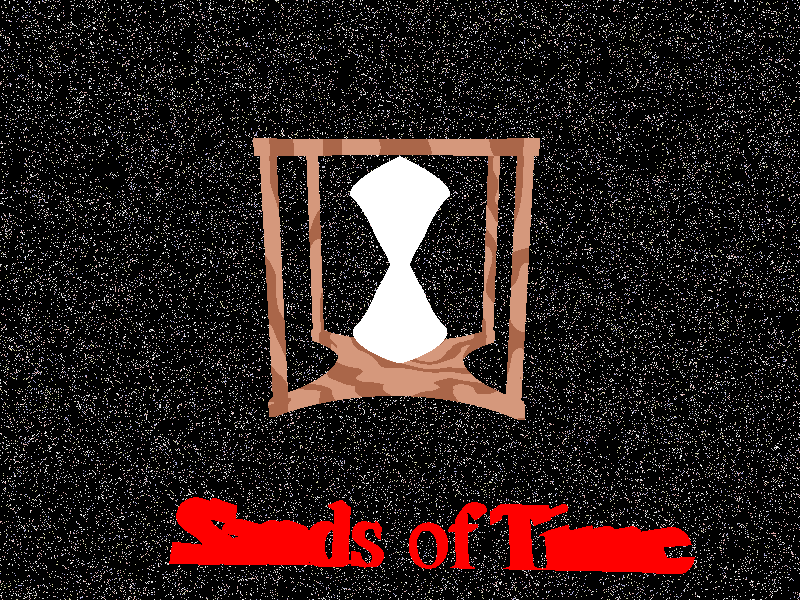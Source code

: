 #include "colors.inc"
#include "functions.inc"
#include "logo.inc"
#include "textures.inc"
#include "glass.inc"
#include "stars.inc" 
#include "skies.inc"


camera
{
        location <1, 6, -32>
        look_at <0, -2, 0>
}  

   

sphere{ <0,0,0>, 1
        texture{ Starfield4 scale 0.25
               } // end of texture
        scale 10000
      }  
      
// create a TrueType text shape
text {
    ttf "timrom.ttf" "Sands of Time" 1, 0 
    scale 4
    pigment { Red }
    translate<-10,-15,0>
    rotate<38,0,0>
  }


light_source 
{
        <20, 40, -30> color White 
}              
    

// Code for creating the Hour glass on its own.     
// Lathes are used to create the top and bottom halves of the hour glass
#declare Bottom_Glass =     
lathe
{
        quadratic_spline
        5, 
        <4.2, -1.9>
        <0.5, -1.9>,
        <1.3, 1.5>,
        <2.6, 3.7>,
        <1.7, 4.0>     
} 

#declare Top_Glass =    
lathe
{       
        quadratic_spline
        4,  
        <0.0, -1.9>,
        <1.3, 1.5>,
        <2.6, 2.7>,
        <0, 4.5>
        translate <0, 1.2, 0>
         
}  


#declare Hourglass_Top_Half =
union 
{
        object{Bottom_Glass}
        object{Top_Glass}    
}  

#declare Hourglass_Bottom_Half =
union 
{
        object{Bottom_Glass}
        object{Top_Glass} 
        rotate<180,0,0>   
}  

// The two lathes are palced together to form an hour glass.
#declare Just_The_Hourglass =
union
{ 
        object {Hourglass_Top_Half}
        object {Hourglass_Bottom_Half} 
        translate<0,6,0>
        pigment{ rgbf <1.0,1.0,1.0,0.95> }
        finish{phong 0.9 phong_size 10 reflection 0.1}
        interior{ior 1.5}
}   




// Code for creating the frame for the Hour Glass.
   
#declare Frame_Base = 
difference
{
        box 
        {
                <-0, -0, -0>, 
                <0.5, 0.03, 0.5> 
        }
        
        torus
        {
                0.25,
                0.06 
                translate<0.25,0,-0.2>
        }
         
         torus
        {
                0.25,
                0.06
                translate<-0.2,0,0.25>
        } 
        
        torus
        {
                0.25,
                0.06
                translate<0.7,0,0.25>
        }   

        torus
        {
                0.25,
                0.06 
                translate<0.25,0,0.7>
        }

        
} 

#declare Frame_Top =  
union
{
        object{Frame_Base}
        translate<0,0.5,0>
}    

#declare Leg_One =
cylinder
{
        <0.02, 0.029, 0.02>,
        <0.02, 0.5, 0.02>
        0.015   
} 

#declare Leg_Two =
cylinder
{
        <0.02, 0.029, 0.48>,
        <0.02, 0.5, 0.48>
        0.015   
}

#declare Leg_Three =
cylinder
{
        <0.48, 0.029, 0.02>,
        <0.48, 0.5, 0.02>
        0.015   
} 

#declare Leg_Three =
cylinder
{
        <0.48, 0.029, 0.02>,
        <0.48, 0.5, 0.02>
        0.015   
}

#declare Leg_Four =
cylinder
{
        <0.48, 0.029, 0.48>,
        <0.48, 0.5, 0.48>
        0.015   
}     


// Places the frame together into one object
#declare Complete_Frame = 
union
{
        object{Frame_Base}
        object{Frame_Top}
        object{Leg_One}
        object{Leg_Two} 
        object{Leg_Three} 
        object{Leg_Four}
        translate <-0.25,-0.01,-0.25>
        scale 24 
        pigment 
        {
                wood
                warp { turbulence <0,1,1> octaves 3 lambda 1.5 omega 0.3 }
                translate <1,2,3> rotate x*45 scale 2
 }


         
}       

#declare Complete_Hourglass =
union
{
        object{Complete_Frame}
        object{Just_The_Hourglass} 
}  


// causes the Hourglass to rotate.        
object{Complete_Hourglass
translate<0,-6,0>
rotate clock*x*360}
        